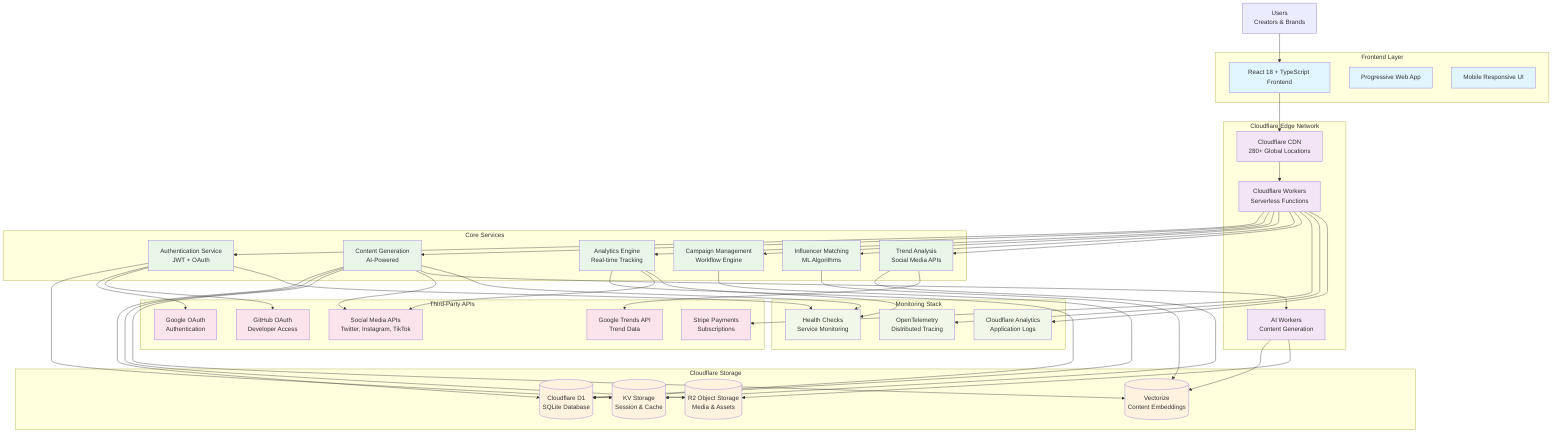 flowchart TB
    %% User Interface Layer
    subgraph "Frontend Layer"
        UI[React 18 + TypeScript Frontend]
        PWA[Progressive Web App]
        Mobile[Mobile Responsive UI]
    end

    %% Edge Computing Layer
    subgraph "Cloudflare Edge Network"
        CDN[Cloudflare CDN<br/>280+ Global Locations]
        Worker[Cloudflare Workers<br/>Serverless Functions]
        AI_Worker[AI Workers<br/>Content Generation]
    end

    %% Application Services
    subgraph "Core Services"
        Auth[Authentication Service<br/>JWT + OAuth]
        Content[Content Generation<br/>AI-Powered]
        Analytics[Analytics Engine<br/>Real-time Tracking]
        Campaign[Campaign Management<br/>Workflow Engine]
        Matching[Influencer Matching<br/>ML Algorithms]
        Trends[Trend Analysis<br/>Social Media APIs]
    end

    %% Data Storage Layer
    subgraph "Cloudflare Storage"
        D1[(Cloudflare D1<br/>SQLite Database)]
        KV[(KV Storage<br/>Session & Cache)]
        R2[(R2 Object Storage<br/>Media & Assets)]
        Vector[(Vectorize<br/>Content Embeddings)]
    end

    %% External Integrations
    subgraph "Third-Party APIs"
        Stripe[Stripe Payments<br/>Subscriptions]
        OAuth_Google[Google OAuth<br/>Authentication]
        OAuth_GitHub[GitHub OAuth<br/>Developer Access]
        Social[Social Media APIs<br/>Twitter, Instagram, TikTok]
        Trends_API[Google Trends API<br/>Trend Data]
    end

    %% Monitoring & Observability
    subgraph "Monitoring Stack"
        OTEL[OpenTelemetry<br/>Distributed Tracing]
        Logs[Cloudflare Analytics<br/>Application Logs]
        Health[Health Checks<br/>Service Monitoring]
    end

    %% User Flow
    Users[Users<br/>Creators & Brands] --> UI
    UI --> CDN
    CDN --> Worker
    Worker --> Auth
    Worker --> Content
    Worker --> Analytics
    Worker --> Campaign
    Worker --> Matching
    Worker --> Trends

    %% Data Flow
    Auth --> KV
    Content --> D1
    Content --> R2
    Content --> Vector
    Analytics --> D1
    Campaign --> D1
    Matching --> Vector
    Trends --> KV

    %% External Connections
    Auth --> OAuth_Google
    Auth --> OAuth_GitHub
    Worker --> Stripe
    Trends --> Trends_API
    Content --> Social
    Analytics --> Social

    %% AI Processing
    Content --> AI_Worker
    AI_Worker --> Vector
    AI_Worker --> R2

    %% Monitoring Connections
    Worker --> OTEL
    Worker --> Logs
    Auth --> Health
    Content --> Health
    Analytics --> Health

    %% Styling
    classDef frontend fill:#e1f5fe
    classDef edge fill:#f3e5f5
    classDef service fill:#e8f5e8
    classDef storage fill:#fff3e0
    classDef external fill:#fce4ec
    classDef monitoring fill:#f1f8e9

    class UI,PWA,Mobile frontend
    class CDN,Worker,AI_Worker edge
    class Auth,Content,Analytics,Campaign,Matching,Trends service
    class D1,KV,R2,Vector storage
    class Stripe,OAuth_Google,OAuth_GitHub,Social,Trends_API external
    class OTEL,Logs,Health monitoring